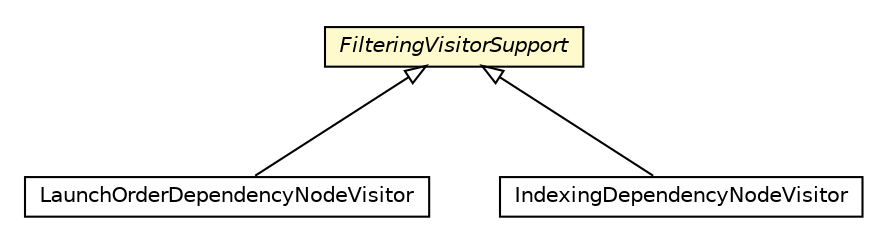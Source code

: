 #!/usr/local/bin/dot
#
# Class diagram 
# Generated by UMLGraph version R5_6-24-gf6e263 (http://www.umlgraph.org/)
#

digraph G {
	edge [fontname="Helvetica",fontsize=10,labelfontname="Helvetica",labelfontsize=10];
	node [fontname="Helvetica",fontsize=10,shape=plaintext];
	nodesep=0.25;
	ranksep=0.5;
	// org.universAAL.maven.FilteringVisitorSupport
	c4110065 [label=<<table title="org.universAAL.maven.FilteringVisitorSupport" border="0" cellborder="1" cellspacing="0" cellpadding="2" port="p" bgcolor="lemonChiffon" href="./FilteringVisitorSupport.html">
		<tr><td><table border="0" cellspacing="0" cellpadding="1">
<tr><td align="center" balign="center"><font face="Helvetica-Oblique"> FilteringVisitorSupport </font></td></tr>
		</table></td></tr>
		</table>>, URL="./FilteringVisitorSupport.html", fontname="Helvetica", fontcolor="black", fontsize=10.0];
	// org.universAAL.maven.LaunchOrderDependencyNodeVisitor
	c4110067 [label=<<table title="org.universAAL.maven.LaunchOrderDependencyNodeVisitor" border="0" cellborder="1" cellspacing="0" cellpadding="2" port="p" href="./LaunchOrderDependencyNodeVisitor.html">
		<tr><td><table border="0" cellspacing="0" cellpadding="1">
<tr><td align="center" balign="center"> LaunchOrderDependencyNodeVisitor </td></tr>
		</table></td></tr>
		</table>>, URL="./LaunchOrderDependencyNodeVisitor.html", fontname="Helvetica", fontcolor="black", fontsize=10.0];
	// org.universAAL.maven.IndexingDependencyNodeVisitor
	c4110069 [label=<<table title="org.universAAL.maven.IndexingDependencyNodeVisitor" border="0" cellborder="1" cellspacing="0" cellpadding="2" port="p" href="./IndexingDependencyNodeVisitor.html">
		<tr><td><table border="0" cellspacing="0" cellpadding="1">
<tr><td align="center" balign="center"> IndexingDependencyNodeVisitor </td></tr>
		</table></td></tr>
		</table>>, URL="./IndexingDependencyNodeVisitor.html", fontname="Helvetica", fontcolor="black", fontsize=10.0];
	//org.universAAL.maven.LaunchOrderDependencyNodeVisitor extends org.universAAL.maven.FilteringVisitorSupport
	c4110065:p -> c4110067:p [dir=back,arrowtail=empty];
	//org.universAAL.maven.IndexingDependencyNodeVisitor extends org.universAAL.maven.FilteringVisitorSupport
	c4110065:p -> c4110069:p [dir=back,arrowtail=empty];
}

